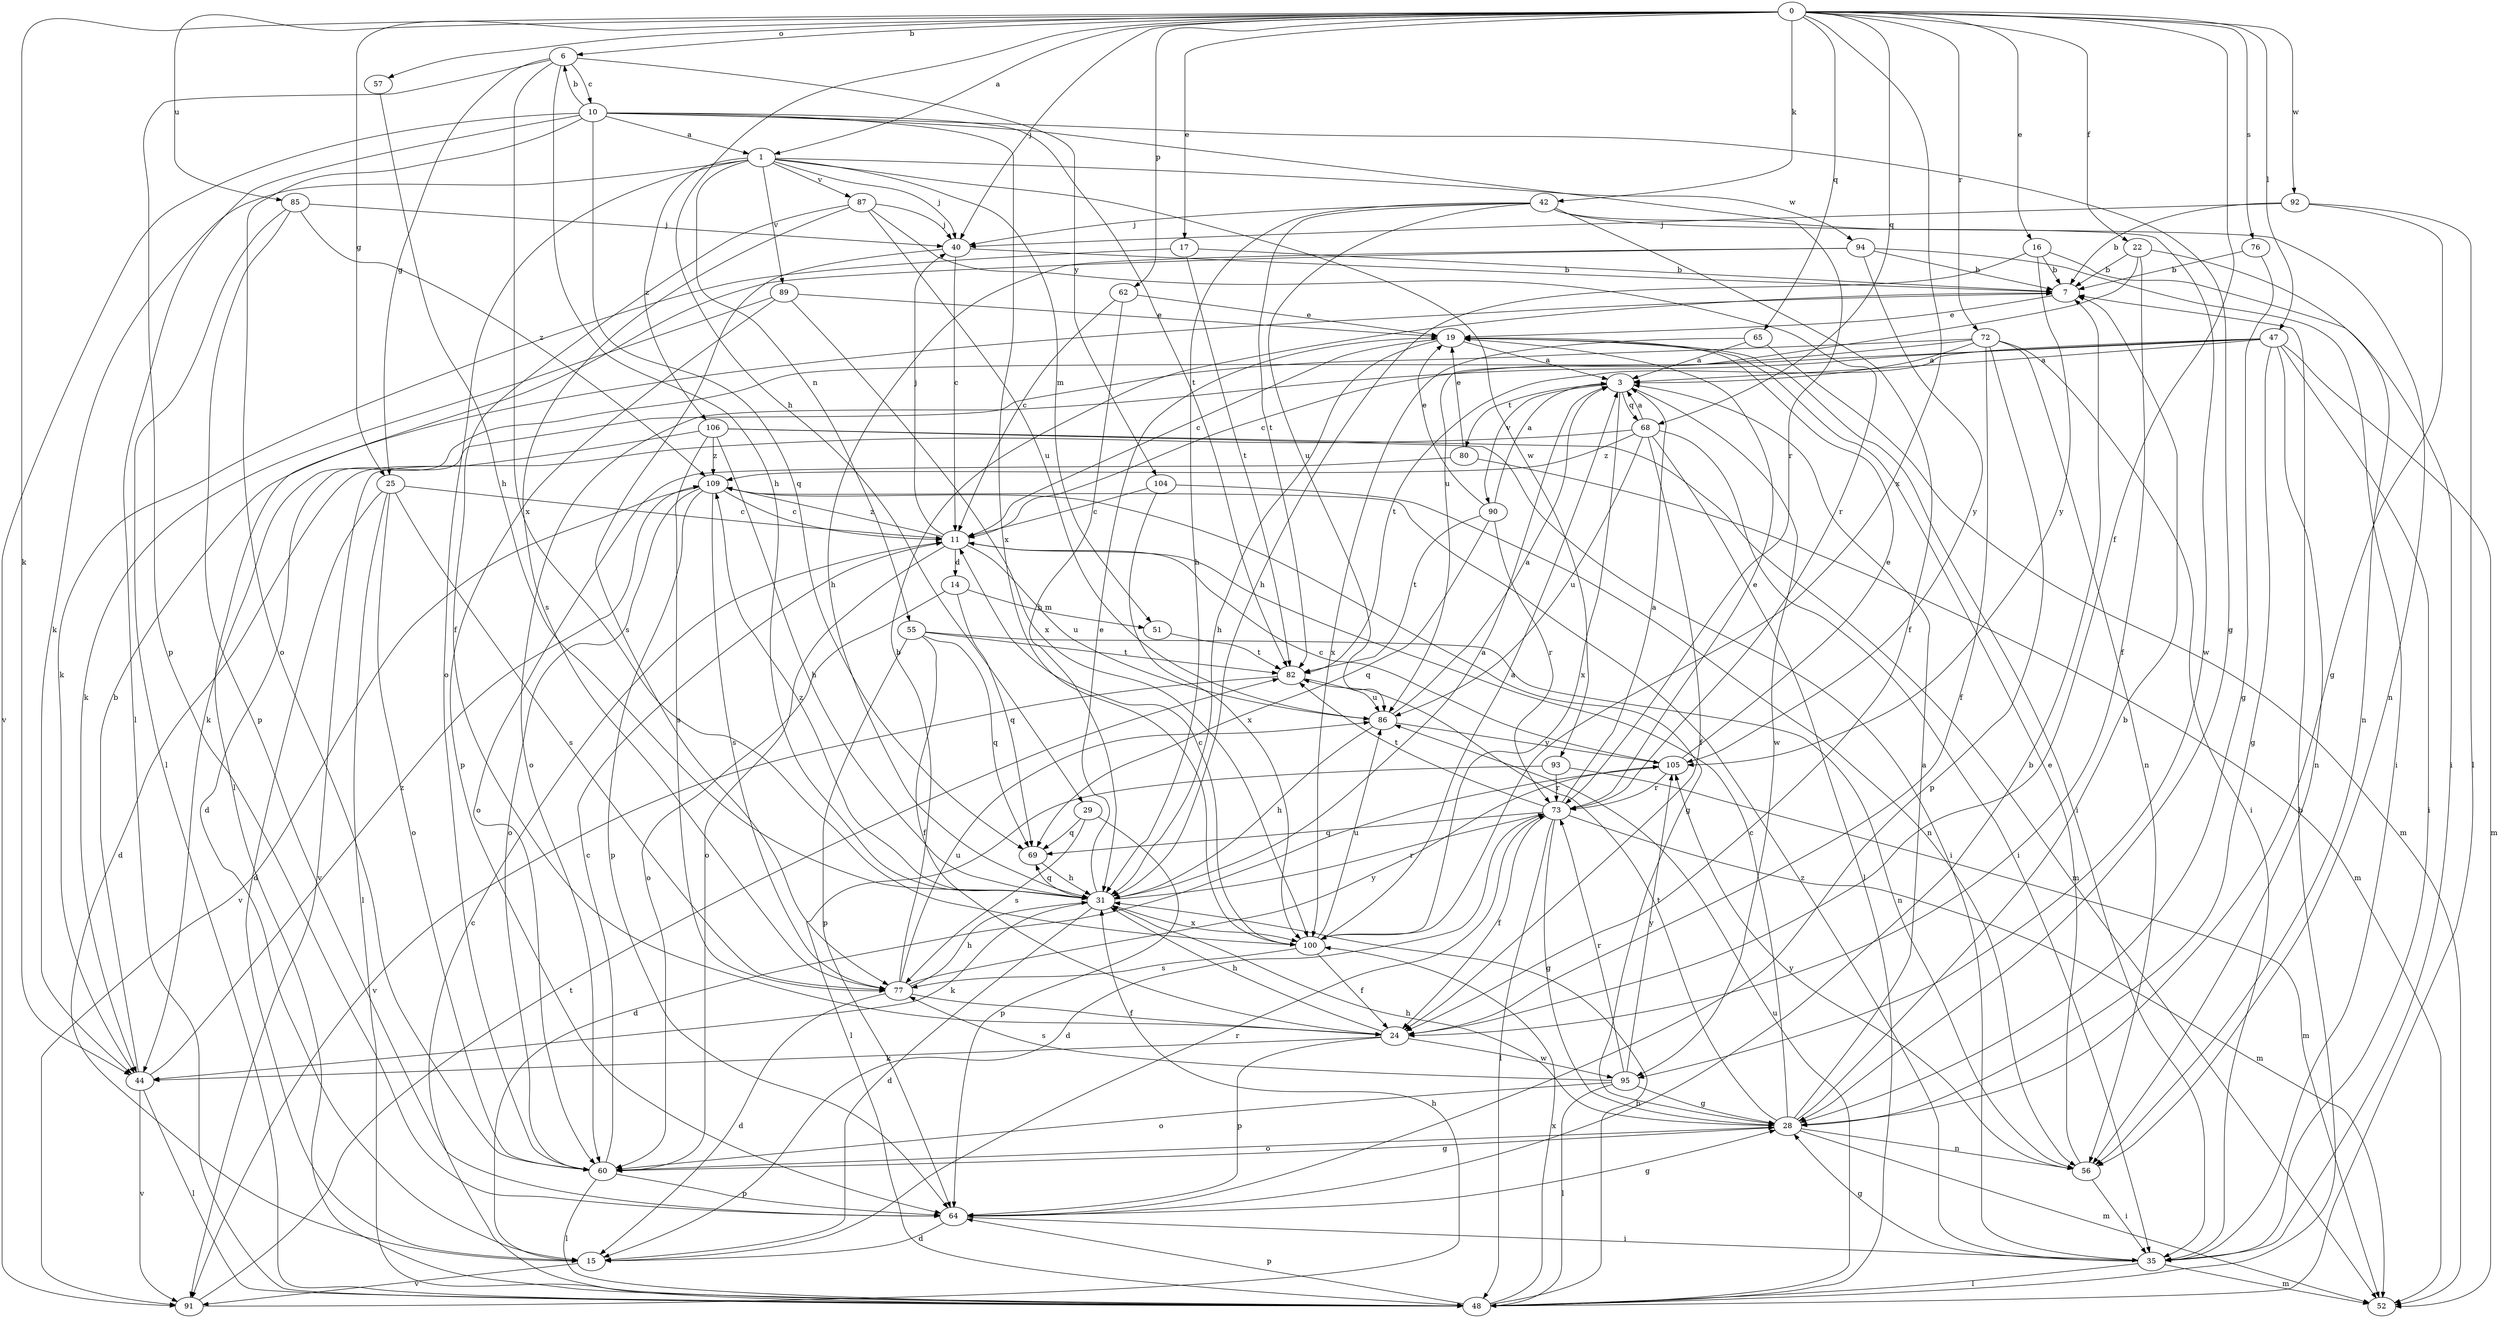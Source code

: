 strict digraph  {
0;
1;
3;
6;
7;
10;
11;
14;
15;
16;
17;
19;
22;
24;
25;
28;
29;
31;
35;
40;
42;
44;
47;
48;
51;
52;
55;
56;
57;
60;
62;
64;
65;
68;
69;
72;
73;
76;
77;
80;
82;
85;
86;
87;
89;
90;
91;
92;
93;
94;
95;
100;
104;
105;
106;
109;
0 -> 1  [label=a];
0 -> 6  [label=b];
0 -> 16  [label=e];
0 -> 17  [label=e];
0 -> 22  [label=f];
0 -> 24  [label=f];
0 -> 25  [label=g];
0 -> 29  [label=h];
0 -> 40  [label=j];
0 -> 42  [label=k];
0 -> 44  [label=k];
0 -> 47  [label=l];
0 -> 57  [label=o];
0 -> 62  [label=p];
0 -> 65  [label=q];
0 -> 68  [label=q];
0 -> 72  [label=r];
0 -> 76  [label=s];
0 -> 85  [label=u];
0 -> 92  [label=w];
0 -> 100  [label=x];
1 -> 40  [label=j];
1 -> 44  [label=k];
1 -> 51  [label=m];
1 -> 55  [label=n];
1 -> 60  [label=o];
1 -> 87  [label=v];
1 -> 89  [label=v];
1 -> 93  [label=w];
1 -> 94  [label=w];
1 -> 106  [label=z];
3 -> 68  [label=q];
3 -> 80  [label=t];
3 -> 90  [label=v];
3 -> 95  [label=w];
3 -> 100  [label=x];
6 -> 10  [label=c];
6 -> 25  [label=g];
6 -> 31  [label=h];
6 -> 64  [label=p];
6 -> 100  [label=x];
6 -> 104  [label=y];
7 -> 19  [label=e];
10 -> 1  [label=a];
10 -> 6  [label=b];
10 -> 28  [label=g];
10 -> 48  [label=l];
10 -> 60  [label=o];
10 -> 69  [label=q];
10 -> 73  [label=r];
10 -> 82  [label=t];
10 -> 91  [label=v];
10 -> 100  [label=x];
11 -> 14  [label=d];
11 -> 40  [label=j];
11 -> 60  [label=o];
11 -> 86  [label=u];
11 -> 109  [label=z];
14 -> 51  [label=m];
14 -> 60  [label=o];
14 -> 69  [label=q];
15 -> 73  [label=r];
15 -> 91  [label=v];
16 -> 7  [label=b];
16 -> 31  [label=h];
16 -> 35  [label=i];
16 -> 105  [label=y];
17 -> 7  [label=b];
17 -> 44  [label=k];
17 -> 82  [label=t];
19 -> 3  [label=a];
19 -> 11  [label=c];
19 -> 31  [label=h];
19 -> 35  [label=i];
22 -> 7  [label=b];
22 -> 24  [label=f];
22 -> 56  [label=n];
22 -> 86  [label=u];
24 -> 31  [label=h];
24 -> 44  [label=k];
24 -> 64  [label=p];
24 -> 95  [label=w];
25 -> 11  [label=c];
25 -> 15  [label=d];
25 -> 48  [label=l];
25 -> 60  [label=o];
25 -> 77  [label=s];
28 -> 3  [label=a];
28 -> 7  [label=b];
28 -> 11  [label=c];
28 -> 31  [label=h];
28 -> 52  [label=m];
28 -> 56  [label=n];
28 -> 60  [label=o];
28 -> 82  [label=t];
29 -> 64  [label=p];
29 -> 69  [label=q];
29 -> 77  [label=s];
31 -> 3  [label=a];
31 -> 15  [label=d];
31 -> 19  [label=e];
31 -> 44  [label=k];
31 -> 69  [label=q];
31 -> 73  [label=r];
31 -> 100  [label=x];
31 -> 109  [label=z];
35 -> 28  [label=g];
35 -> 48  [label=l];
35 -> 52  [label=m];
35 -> 109  [label=z];
40 -> 7  [label=b];
40 -> 11  [label=c];
40 -> 77  [label=s];
42 -> 24  [label=f];
42 -> 31  [label=h];
42 -> 40  [label=j];
42 -> 56  [label=n];
42 -> 82  [label=t];
42 -> 86  [label=u];
42 -> 95  [label=w];
44 -> 7  [label=b];
44 -> 48  [label=l];
44 -> 91  [label=v];
44 -> 109  [label=z];
47 -> 3  [label=a];
47 -> 28  [label=g];
47 -> 35  [label=i];
47 -> 44  [label=k];
47 -> 52  [label=m];
47 -> 56  [label=n];
47 -> 60  [label=o];
47 -> 82  [label=t];
48 -> 7  [label=b];
48 -> 11  [label=c];
48 -> 31  [label=h];
48 -> 64  [label=p];
48 -> 86  [label=u];
48 -> 100  [label=x];
51 -> 82  [label=t];
55 -> 24  [label=f];
55 -> 56  [label=n];
55 -> 64  [label=p];
55 -> 69  [label=q];
55 -> 82  [label=t];
56 -> 19  [label=e];
56 -> 35  [label=i];
56 -> 105  [label=y];
57 -> 31  [label=h];
60 -> 11  [label=c];
60 -> 28  [label=g];
60 -> 48  [label=l];
60 -> 64  [label=p];
62 -> 11  [label=c];
62 -> 19  [label=e];
62 -> 31  [label=h];
64 -> 7  [label=b];
64 -> 15  [label=d];
64 -> 28  [label=g];
64 -> 35  [label=i];
65 -> 3  [label=a];
65 -> 52  [label=m];
65 -> 100  [label=x];
68 -> 3  [label=a];
68 -> 24  [label=f];
68 -> 35  [label=i];
68 -> 48  [label=l];
68 -> 86  [label=u];
68 -> 91  [label=v];
68 -> 109  [label=z];
69 -> 31  [label=h];
72 -> 3  [label=a];
72 -> 11  [label=c];
72 -> 15  [label=d];
72 -> 24  [label=f];
72 -> 35  [label=i];
72 -> 56  [label=n];
72 -> 64  [label=p];
73 -> 3  [label=a];
73 -> 15  [label=d];
73 -> 19  [label=e];
73 -> 24  [label=f];
73 -> 28  [label=g];
73 -> 48  [label=l];
73 -> 52  [label=m];
73 -> 69  [label=q];
73 -> 82  [label=t];
76 -> 7  [label=b];
76 -> 28  [label=g];
77 -> 7  [label=b];
77 -> 15  [label=d];
77 -> 24  [label=f];
77 -> 31  [label=h];
77 -> 86  [label=u];
77 -> 105  [label=y];
80 -> 19  [label=e];
80 -> 52  [label=m];
80 -> 60  [label=o];
82 -> 86  [label=u];
82 -> 91  [label=v];
85 -> 40  [label=j];
85 -> 48  [label=l];
85 -> 64  [label=p];
85 -> 109  [label=z];
86 -> 3  [label=a];
86 -> 31  [label=h];
86 -> 105  [label=y];
87 -> 24  [label=f];
87 -> 40  [label=j];
87 -> 73  [label=r];
87 -> 77  [label=s];
87 -> 86  [label=u];
89 -> 19  [label=e];
89 -> 44  [label=k];
89 -> 64  [label=p];
89 -> 100  [label=x];
90 -> 3  [label=a];
90 -> 19  [label=e];
90 -> 69  [label=q];
90 -> 73  [label=r];
90 -> 82  [label=t];
91 -> 31  [label=h];
91 -> 82  [label=t];
92 -> 7  [label=b];
92 -> 28  [label=g];
92 -> 40  [label=j];
92 -> 48  [label=l];
93 -> 48  [label=l];
93 -> 52  [label=m];
93 -> 73  [label=r];
94 -> 7  [label=b];
94 -> 31  [label=h];
94 -> 35  [label=i];
94 -> 48  [label=l];
94 -> 105  [label=y];
95 -> 28  [label=g];
95 -> 48  [label=l];
95 -> 60  [label=o];
95 -> 73  [label=r];
95 -> 77  [label=s];
95 -> 105  [label=y];
100 -> 3  [label=a];
100 -> 11  [label=c];
100 -> 24  [label=f];
100 -> 77  [label=s];
100 -> 86  [label=u];
104 -> 11  [label=c];
104 -> 56  [label=n];
104 -> 100  [label=x];
105 -> 11  [label=c];
105 -> 15  [label=d];
105 -> 19  [label=e];
105 -> 73  [label=r];
106 -> 15  [label=d];
106 -> 31  [label=h];
106 -> 35  [label=i];
106 -> 52  [label=m];
106 -> 77  [label=s];
106 -> 109  [label=z];
109 -> 11  [label=c];
109 -> 28  [label=g];
109 -> 60  [label=o];
109 -> 64  [label=p];
109 -> 77  [label=s];
109 -> 91  [label=v];
}
